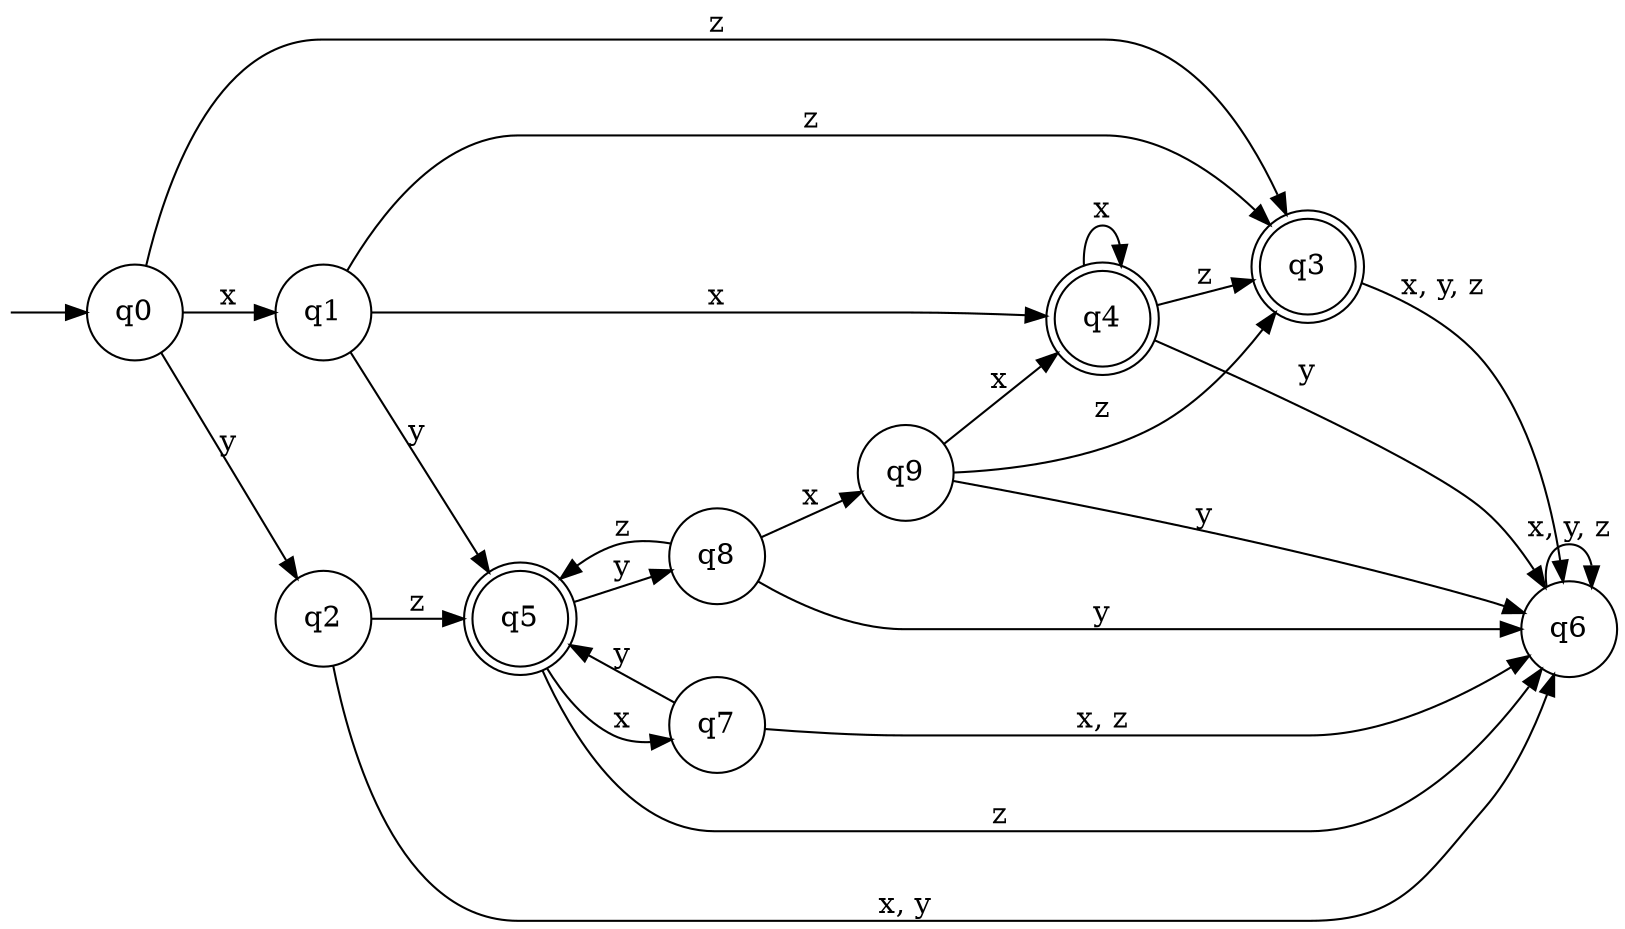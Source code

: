 digraph G {
  rankdir=LR;
  n__ [label="" shape=none width=.0];
  0 [shape=doublecircle label="q4"]
  1 [shape=circle label="q1"]
  2 [shape=circle label="q9"]
  3 [shape=circle label="q7"]
  4 [shape=circle label="q6"]
  5 [shape=circle label="q0"]
  6 [shape=circle label="q8"]
  7 [shape=circle label="q2"]
  8 [shape=doublecircle label="q5"]
  9 [shape=doublecircle label="q3"]
  n__ -> 5;
  5 -> 1 [label="x"]
  5 -> 7 [label="y"]
  5 -> 9 [label="z"]
  1 -> 0 [label="x"]
  1 -> 8 [label="y"]
  1 -> 9 [label="z"]
  7 -> 4 [label="x, y"]
  7 -> 8 [label="z"]
  9 -> 4 [label="x, y, z"]
  0 -> 0 [label="x"]
  0 -> 4 [label="y"]
  0 -> 9 [label="z"]
  8 -> 3 [label="x"]
  8 -> 6 [label="y"]
  8 -> 4 [label="z"]
  4 -> 4 [label="x, y, z"]
  3 -> 4 [label="x, z"]
  3 -> 8 [label="y"]
  6 -> 2 [label="x"]
  6 -> 4 [label="y"]
  6 -> 8 [label="z"]
  2 -> 0 [label="x"]
  2 -> 4 [label="y"]
  2 -> 9 [label="z"]
}
